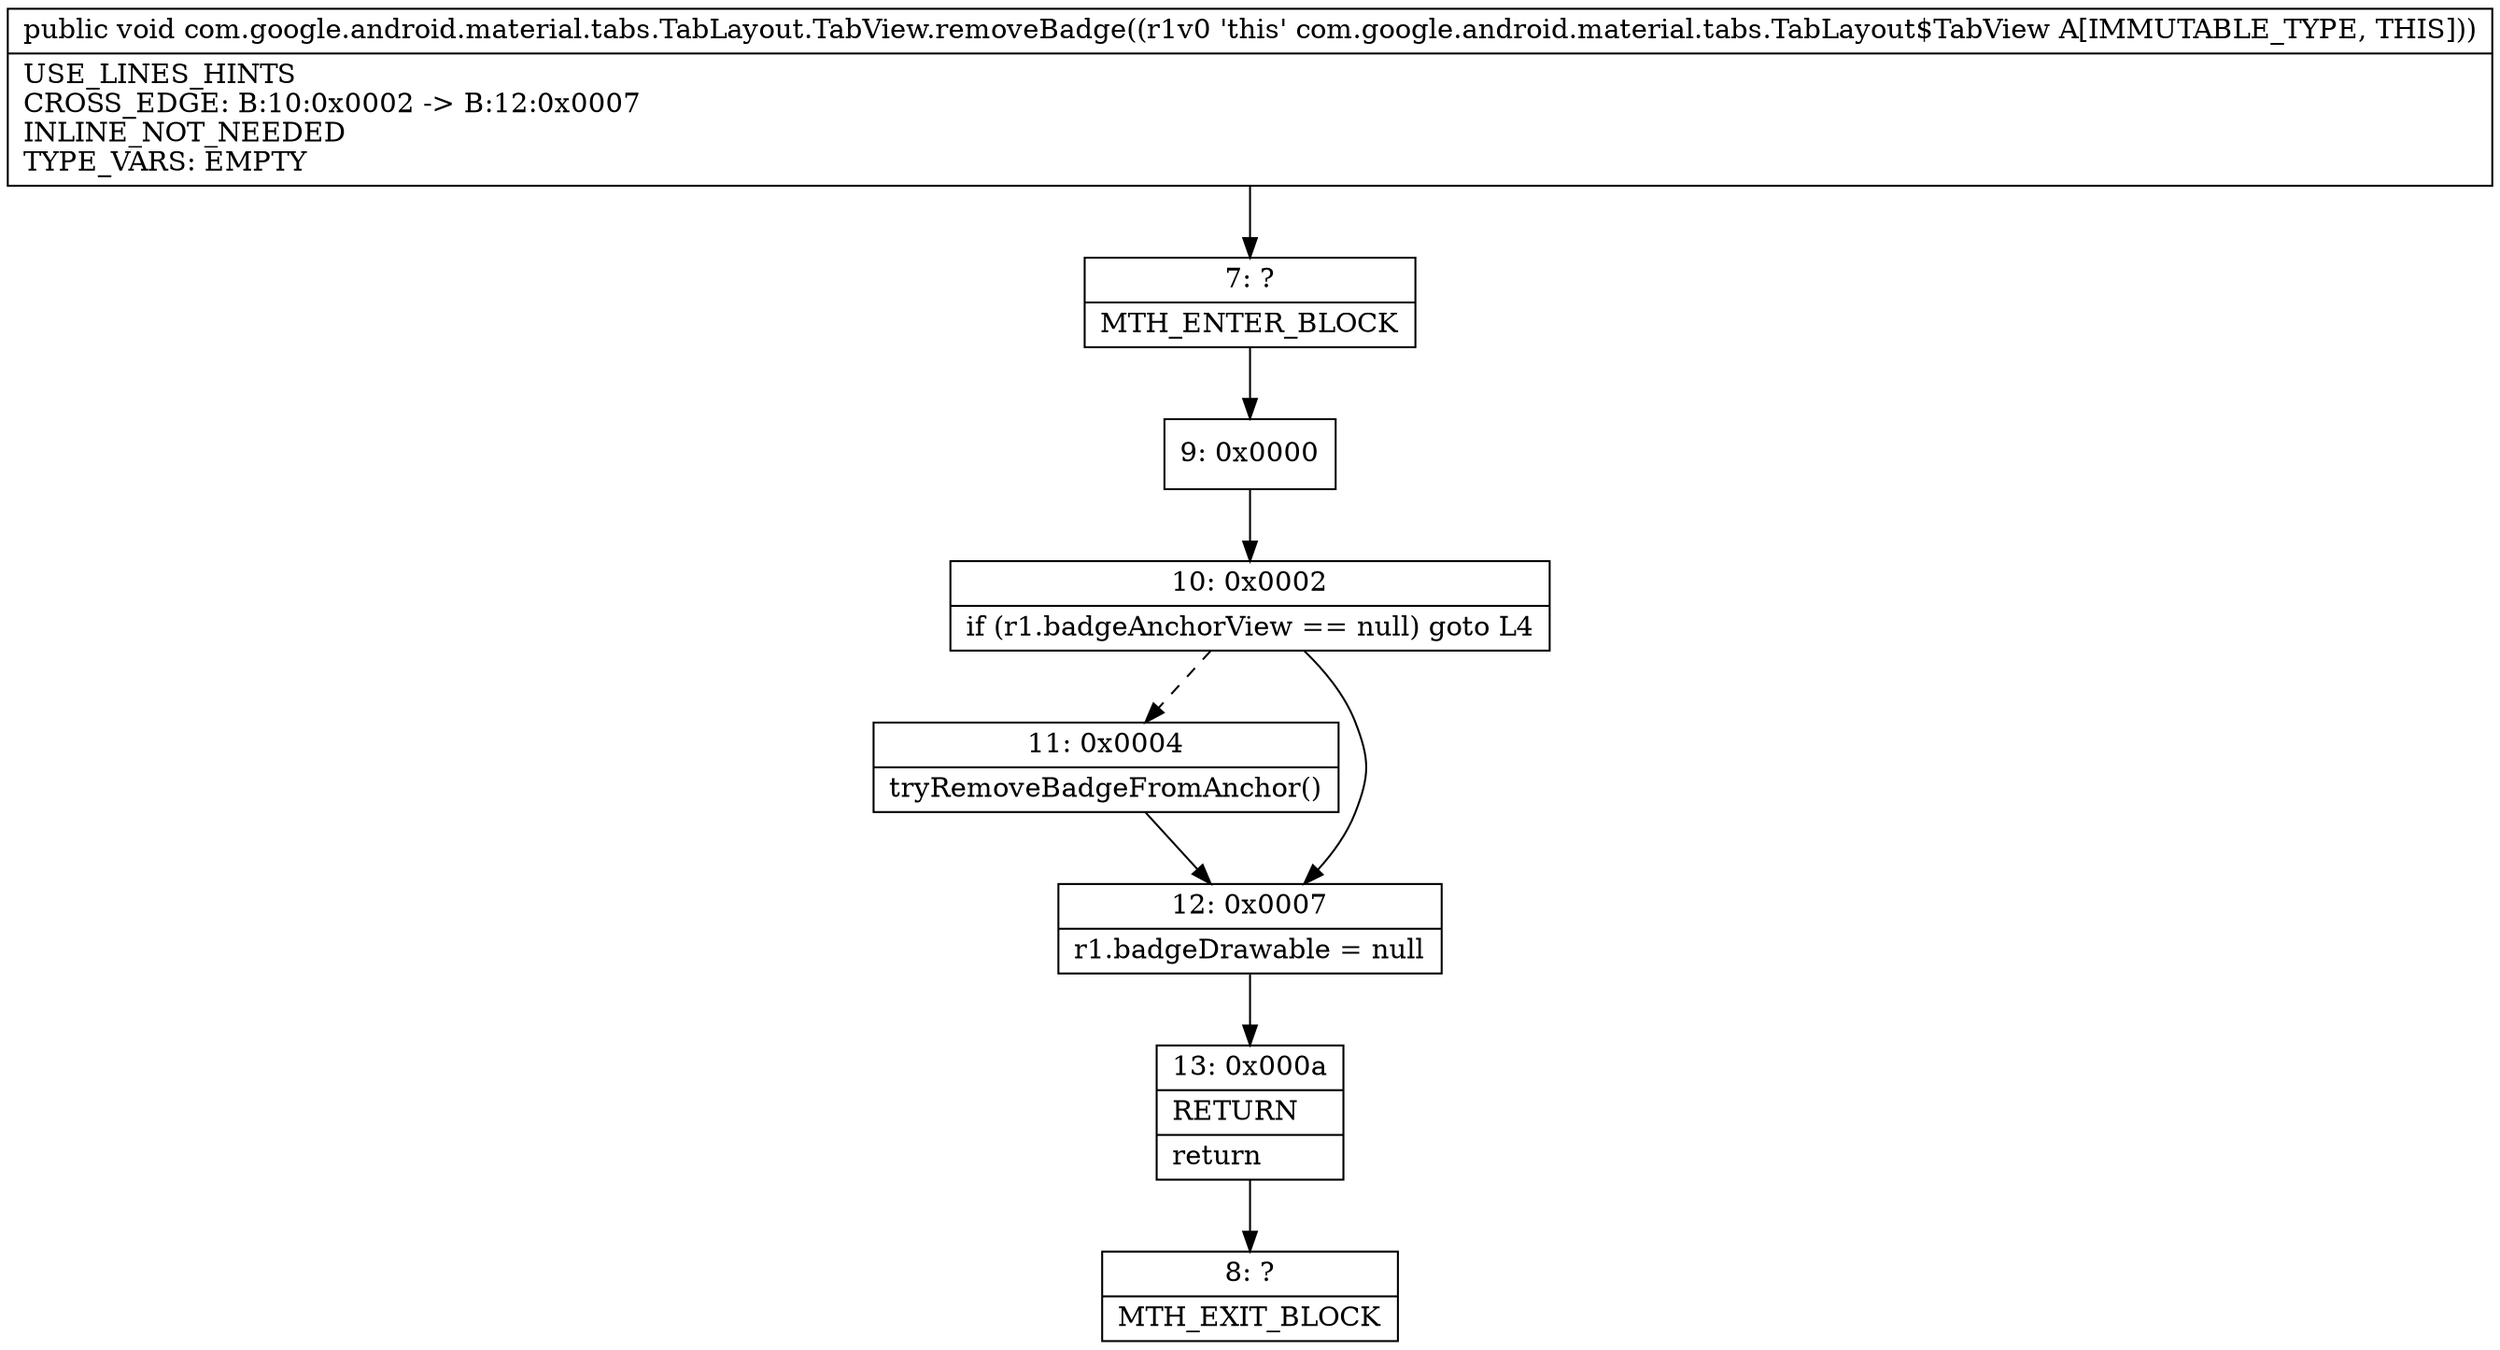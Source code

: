 digraph "CFG forcom.google.android.material.tabs.TabLayout.TabView.removeBadge()V" {
Node_7 [shape=record,label="{7\:\ ?|MTH_ENTER_BLOCK\l}"];
Node_9 [shape=record,label="{9\:\ 0x0000}"];
Node_10 [shape=record,label="{10\:\ 0x0002|if (r1.badgeAnchorView == null) goto L4\l}"];
Node_11 [shape=record,label="{11\:\ 0x0004|tryRemoveBadgeFromAnchor()\l}"];
Node_12 [shape=record,label="{12\:\ 0x0007|r1.badgeDrawable = null\l}"];
Node_13 [shape=record,label="{13\:\ 0x000a|RETURN\l|return\l}"];
Node_8 [shape=record,label="{8\:\ ?|MTH_EXIT_BLOCK\l}"];
MethodNode[shape=record,label="{public void com.google.android.material.tabs.TabLayout.TabView.removeBadge((r1v0 'this' com.google.android.material.tabs.TabLayout$TabView A[IMMUTABLE_TYPE, THIS]))  | USE_LINES_HINTS\lCROSS_EDGE: B:10:0x0002 \-\> B:12:0x0007\lINLINE_NOT_NEEDED\lTYPE_VARS: EMPTY\l}"];
MethodNode -> Node_7;Node_7 -> Node_9;
Node_9 -> Node_10;
Node_10 -> Node_11[style=dashed];
Node_10 -> Node_12;
Node_11 -> Node_12;
Node_12 -> Node_13;
Node_13 -> Node_8;
}


